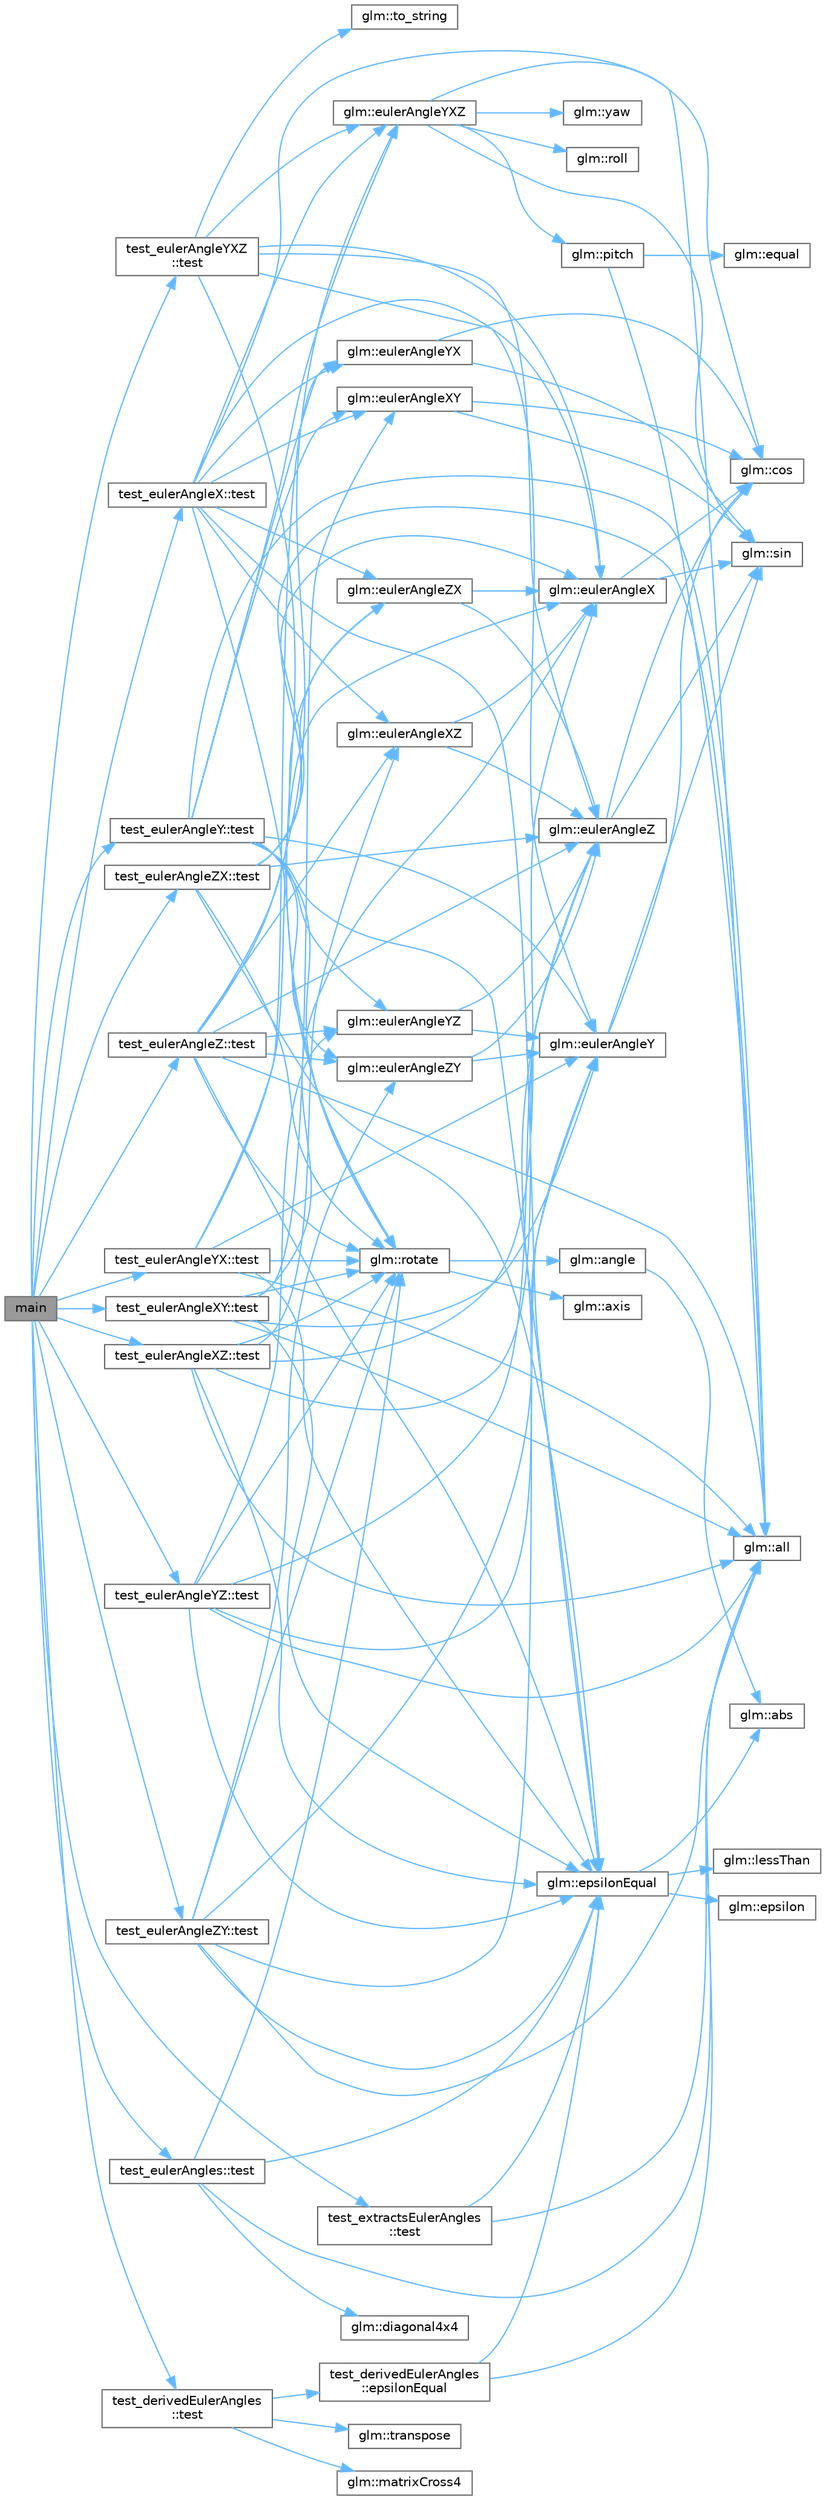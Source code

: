 digraph "main"
{
 // LATEX_PDF_SIZE
  bgcolor="transparent";
  edge [fontname=Helvetica,fontsize=10,labelfontname=Helvetica,labelfontsize=10];
  node [fontname=Helvetica,fontsize=10,shape=box,height=0.2,width=0.4];
  rankdir="LR";
  Node1 [id="Node000001",label="main",height=0.2,width=0.4,color="gray40", fillcolor="grey60", style="filled", fontcolor="black",tooltip=" "];
  Node1 -> Node2 [id="edge249_Node000001_Node000002",color="steelblue1",style="solid",tooltip=" "];
  Node2 [id="Node000002",label="test_eulerAngleX::test",height=0.2,width=0.4,color="grey40", fillcolor="white", style="filled",URL="$namespacetest__euler_angle_x.html#a29927bfd28a74b6e785bf69a62f0de43",tooltip=" "];
  Node2 -> Node3 [id="edge250_Node000002_Node000003",color="steelblue1",style="solid",tooltip=" "];
  Node3 [id="Node000003",label="glm::all",height=0.2,width=0.4,color="grey40", fillcolor="white", style="filled",URL="$group__core__func__vector__relational.html#ga87e53f50b679f5f95c5cb4780311b3dd",tooltip=" "];
  Node2 -> Node4 [id="edge251_Node000002_Node000004",color="steelblue1",style="solid",tooltip=" "];
  Node4 [id="Node000004",label="glm::epsilonEqual",height=0.2,width=0.4,color="grey40", fillcolor="white", style="filled",URL="$group__gtc__epsilon.html#ga7f8df975688289781ee26998c73d6798",tooltip=" "];
  Node4 -> Node5 [id="edge252_Node000004_Node000005",color="steelblue1",style="solid",tooltip=" "];
  Node5 [id="Node000005",label="glm::abs",height=0.2,width=0.4,color="grey40", fillcolor="white", style="filled",URL="$group__core__func__common.html#ga439e60a72eadecfeda2df5449c613a64",tooltip=" "];
  Node4 -> Node6 [id="edge253_Node000004_Node000006",color="steelblue1",style="solid",tooltip=" "];
  Node6 [id="Node000006",label="glm::epsilon",height=0.2,width=0.4,color="grey40", fillcolor="white", style="filled",URL="$group__ext__scalar__constants.html#ga2a1e57fc5592b69cfae84174cbfc9429",tooltip="Return the epsilon constant for floating point types."];
  Node4 -> Node7 [id="edge254_Node000004_Node000007",color="steelblue1",style="solid",tooltip=" "];
  Node7 [id="Node000007",label="glm::lessThan",height=0.2,width=0.4,color="grey40", fillcolor="white", style="filled",URL="$group__core__func__vector__relational.html#gaedc3a837f960109afe22ea3f267b9a19",tooltip=" "];
  Node2 -> Node8 [id="edge255_Node000002_Node000008",color="steelblue1",style="solid",tooltip=" "];
  Node8 [id="Node000008",label="glm::eulerAngleX",height=0.2,width=0.4,color="grey40", fillcolor="white", style="filled",URL="$group__gtx__euler__angles.html#ga6ddd62c69c42f6e0fb22260c59e11764",tooltip=" "];
  Node8 -> Node9 [id="edge256_Node000008_Node000009",color="steelblue1",style="solid",tooltip=" "];
  Node9 [id="Node000009",label="glm::cos",height=0.2,width=0.4,color="grey40", fillcolor="white", style="filled",URL="$group__core__func__trigonometric.html#ga54745147add8b4fa05642f5c71f6833e",tooltip=" "];
  Node8 -> Node10 [id="edge257_Node000008_Node000010",color="steelblue1",style="solid",tooltip=" "];
  Node10 [id="Node000010",label="glm::sin",height=0.2,width=0.4,color="grey40", fillcolor="white", style="filled",URL="$group__core__func__trigonometric.html#ga3fcdcfa2d2ac38de9ba1885cd1c79414",tooltip=" "];
  Node2 -> Node11 [id="edge258_Node000002_Node000011",color="steelblue1",style="solid",tooltip=" "];
  Node11 [id="Node000011",label="glm::eulerAngleXY",height=0.2,width=0.4,color="grey40", fillcolor="white", style="filled",URL="$group__gtx__euler__angles.html#ga215b970822b20b63611e0ad4f61e4afd",tooltip=" "];
  Node11 -> Node9 [id="edge259_Node000011_Node000009",color="steelblue1",style="solid",tooltip=" "];
  Node11 -> Node10 [id="edge260_Node000011_Node000010",color="steelblue1",style="solid",tooltip=" "];
  Node2 -> Node12 [id="edge261_Node000002_Node000012",color="steelblue1",style="solid",tooltip=" "];
  Node12 [id="Node000012",label="glm::eulerAngleXZ",height=0.2,width=0.4,color="grey40", fillcolor="white", style="filled",URL="$group__gtx__euler__angles.html#gaae63ce27584867e3f9d8889631060846",tooltip=" "];
  Node12 -> Node8 [id="edge262_Node000012_Node000008",color="steelblue1",style="solid",tooltip=" "];
  Node12 -> Node13 [id="edge263_Node000012_Node000013",color="steelblue1",style="solid",tooltip=" "];
  Node13 [id="Node000013",label="glm::eulerAngleZ",height=0.2,width=0.4,color="grey40", fillcolor="white", style="filled",URL="$group__gtx__euler__angles.html#ga8466b03295c03fe68d012b19373e1935",tooltip=" "];
  Node13 -> Node9 [id="edge264_Node000013_Node000009",color="steelblue1",style="solid",tooltip=" "];
  Node13 -> Node10 [id="edge265_Node000013_Node000010",color="steelblue1",style="solid",tooltip=" "];
  Node2 -> Node14 [id="edge266_Node000002_Node000014",color="steelblue1",style="solid",tooltip=" "];
  Node14 [id="Node000014",label="glm::eulerAngleYX",height=0.2,width=0.4,color="grey40", fillcolor="white", style="filled",URL="$group__gtx__euler__angles.html#gaebd29b1894276d6632fc299bbe7f081e",tooltip=" "];
  Node14 -> Node9 [id="edge267_Node000014_Node000009",color="steelblue1",style="solid",tooltip=" "];
  Node14 -> Node10 [id="edge268_Node000014_Node000010",color="steelblue1",style="solid",tooltip=" "];
  Node2 -> Node15 [id="edge269_Node000002_Node000015",color="steelblue1",style="solid",tooltip=" "];
  Node15 [id="Node000015",label="glm::eulerAngleYXZ",height=0.2,width=0.4,color="grey40", fillcolor="white", style="filled",URL="$group__gtx__euler__angles.html#ga3f6cc50ed7cea176ec4ef73a88d19b30",tooltip=" "];
  Node15 -> Node9 [id="edge270_Node000015_Node000009",color="steelblue1",style="solid",tooltip=" "];
  Node15 -> Node16 [id="edge271_Node000015_Node000016",color="steelblue1",style="solid",tooltip=" "];
  Node16 [id="Node000016",label="glm::pitch",height=0.2,width=0.4,color="grey40", fillcolor="white", style="filled",URL="$group__gtc__quaternion.html#ga7603e81477b46ddb448896909bc04928",tooltip=" "];
  Node16 -> Node3 [id="edge272_Node000016_Node000003",color="steelblue1",style="solid",tooltip=" "];
  Node16 -> Node17 [id="edge273_Node000016_Node000017",color="steelblue1",style="solid",tooltip=" "];
  Node17 [id="Node000017",label="glm::equal",height=0.2,width=0.4,color="grey40", fillcolor="white", style="filled",URL="$group__core__func__vector__relational.html#gaf539cf490630ba648dfd6e36aef910a1",tooltip=" "];
  Node15 -> Node18 [id="edge274_Node000015_Node000018",color="steelblue1",style="solid",tooltip=" "];
  Node18 [id="Node000018",label="glm::roll",height=0.2,width=0.4,color="grey40", fillcolor="white", style="filled",URL="$group__gtc__quaternion.html#ga0cc5ad970d0b00829b139fe0fe5a1e13",tooltip=" "];
  Node15 -> Node10 [id="edge275_Node000015_Node000010",color="steelblue1",style="solid",tooltip=" "];
  Node15 -> Node19 [id="edge276_Node000015_Node000019",color="steelblue1",style="solid",tooltip=" "];
  Node19 [id="Node000019",label="glm::yaw",height=0.2,width=0.4,color="grey40", fillcolor="white", style="filled",URL="$group__gtc__quaternion.html#ga8da38cdfdc452dafa660c2f46506bad5",tooltip=" "];
  Node2 -> Node20 [id="edge277_Node000002_Node000020",color="steelblue1",style="solid",tooltip=" "];
  Node20 [id="Node000020",label="glm::eulerAngleZX",height=0.2,width=0.4,color="grey40", fillcolor="white", style="filled",URL="$group__gtx__euler__angles.html#gaf7edd0bc96e86e0cf78a5369dbad1514",tooltip=" "];
  Node20 -> Node8 [id="edge278_Node000020_Node000008",color="steelblue1",style="solid",tooltip=" "];
  Node20 -> Node13 [id="edge279_Node000020_Node000013",color="steelblue1",style="solid",tooltip=" "];
  Node2 -> Node21 [id="edge280_Node000002_Node000021",color="steelblue1",style="solid",tooltip=" "];
  Node21 [id="Node000021",label="glm::rotate",height=0.2,width=0.4,color="grey40", fillcolor="white", style="filled",URL="$group__ext__matrix__transform.html#ga42613eb0c7deb5f5188fc159df6c8950",tooltip=" "];
  Node21 -> Node22 [id="edge281_Node000021_Node000022",color="steelblue1",style="solid",tooltip=" "];
  Node22 [id="Node000022",label="glm::angle",height=0.2,width=0.4,color="grey40", fillcolor="white", style="filled",URL="$group__ext__quaternion__trigonometric.html#ga8aa248b31d5ade470c87304df5eb7bd8",tooltip=" "];
  Node22 -> Node5 [id="edge282_Node000022_Node000005",color="steelblue1",style="solid",tooltip=" "];
  Node21 -> Node23 [id="edge283_Node000021_Node000023",color="steelblue1",style="solid",tooltip=" "];
  Node23 [id="Node000023",label="glm::axis",height=0.2,width=0.4,color="grey40", fillcolor="white", style="filled",URL="$group__ext__quaternion__trigonometric.html#gac2b65b953ea72827e172fc39035964a7",tooltip=" "];
  Node1 -> Node24 [id="edge284_Node000001_Node000024",color="steelblue1",style="solid",tooltip=" "];
  Node24 [id="Node000024",label="test_eulerAngleY::test",height=0.2,width=0.4,color="grey40", fillcolor="white", style="filled",URL="$namespacetest__euler_angle_y.html#afc84f914ee7ca893ee2fdbfae5dd6850",tooltip=" "];
  Node24 -> Node3 [id="edge285_Node000024_Node000003",color="steelblue1",style="solid",tooltip=" "];
  Node24 -> Node4 [id="edge286_Node000024_Node000004",color="steelblue1",style="solid",tooltip=" "];
  Node24 -> Node11 [id="edge287_Node000024_Node000011",color="steelblue1",style="solid",tooltip=" "];
  Node24 -> Node25 [id="edge288_Node000024_Node000025",color="steelblue1",style="solid",tooltip=" "];
  Node25 [id="Node000025",label="glm::eulerAngleY",height=0.2,width=0.4,color="grey40", fillcolor="white", style="filled",URL="$group__gtx__euler__angles.html#ga0a88d64e714bb232fd6a3722f17751a3",tooltip=" "];
  Node25 -> Node9 [id="edge289_Node000025_Node000009",color="steelblue1",style="solid",tooltip=" "];
  Node25 -> Node10 [id="edge290_Node000025_Node000010",color="steelblue1",style="solid",tooltip=" "];
  Node24 -> Node14 [id="edge291_Node000024_Node000014",color="steelblue1",style="solid",tooltip=" "];
  Node24 -> Node15 [id="edge292_Node000024_Node000015",color="steelblue1",style="solid",tooltip=" "];
  Node24 -> Node26 [id="edge293_Node000024_Node000026",color="steelblue1",style="solid",tooltip=" "];
  Node26 [id="Node000026",label="glm::eulerAngleYZ",height=0.2,width=0.4,color="grey40", fillcolor="white", style="filled",URL="$group__gtx__euler__angles.html#ga3d58cfed58182afcf60a1bb54e9adb8e",tooltip=" "];
  Node26 -> Node25 [id="edge294_Node000026_Node000025",color="steelblue1",style="solid",tooltip=" "];
  Node26 -> Node13 [id="edge295_Node000026_Node000013",color="steelblue1",style="solid",tooltip=" "];
  Node24 -> Node27 [id="edge296_Node000024_Node000027",color="steelblue1",style="solid",tooltip=" "];
  Node27 [id="Node000027",label="glm::eulerAngleZY",height=0.2,width=0.4,color="grey40", fillcolor="white", style="filled",URL="$group__gtx__euler__angles.html#gad9660d363649bd15ae8b24e04bea8a1a",tooltip=" "];
  Node27 -> Node25 [id="edge297_Node000027_Node000025",color="steelblue1",style="solid",tooltip=" "];
  Node27 -> Node13 [id="edge298_Node000027_Node000013",color="steelblue1",style="solid",tooltip=" "];
  Node24 -> Node21 [id="edge299_Node000024_Node000021",color="steelblue1",style="solid",tooltip=" "];
  Node1 -> Node28 [id="edge300_Node000001_Node000028",color="steelblue1",style="solid",tooltip=" "];
  Node28 [id="Node000028",label="test_eulerAngleZ::test",height=0.2,width=0.4,color="grey40", fillcolor="white", style="filled",URL="$namespacetest__euler_angle_z.html#a41fde8e06e1eb868ec213242617c9b35",tooltip=" "];
  Node28 -> Node3 [id="edge301_Node000028_Node000003",color="steelblue1",style="solid",tooltip=" "];
  Node28 -> Node4 [id="edge302_Node000028_Node000004",color="steelblue1",style="solid",tooltip=" "];
  Node28 -> Node12 [id="edge303_Node000028_Node000012",color="steelblue1",style="solid",tooltip=" "];
  Node28 -> Node15 [id="edge304_Node000028_Node000015",color="steelblue1",style="solid",tooltip=" "];
  Node28 -> Node26 [id="edge305_Node000028_Node000026",color="steelblue1",style="solid",tooltip=" "];
  Node28 -> Node13 [id="edge306_Node000028_Node000013",color="steelblue1",style="solid",tooltip=" "];
  Node28 -> Node20 [id="edge307_Node000028_Node000020",color="steelblue1",style="solid",tooltip=" "];
  Node28 -> Node27 [id="edge308_Node000028_Node000027",color="steelblue1",style="solid",tooltip=" "];
  Node28 -> Node21 [id="edge309_Node000028_Node000021",color="steelblue1",style="solid",tooltip=" "];
  Node1 -> Node29 [id="edge310_Node000001_Node000029",color="steelblue1",style="solid",tooltip=" "];
  Node29 [id="Node000029",label="test_eulerAngleXY::test",height=0.2,width=0.4,color="grey40", fillcolor="white", style="filled",URL="$namespacetest__euler_angle_x_y.html#a563fbc39cab17aa9808a0ffdc561593d",tooltip=" "];
  Node29 -> Node3 [id="edge311_Node000029_Node000003",color="steelblue1",style="solid",tooltip=" "];
  Node29 -> Node4 [id="edge312_Node000029_Node000004",color="steelblue1",style="solid",tooltip=" "];
  Node29 -> Node8 [id="edge313_Node000029_Node000008",color="steelblue1",style="solid",tooltip=" "];
  Node29 -> Node11 [id="edge314_Node000029_Node000011",color="steelblue1",style="solid",tooltip=" "];
  Node29 -> Node25 [id="edge315_Node000029_Node000025",color="steelblue1",style="solid",tooltip=" "];
  Node29 -> Node21 [id="edge316_Node000029_Node000021",color="steelblue1",style="solid",tooltip=" "];
  Node1 -> Node30 [id="edge317_Node000001_Node000030",color="steelblue1",style="solid",tooltip=" "];
  Node30 [id="Node000030",label="test_eulerAngleYX::test",height=0.2,width=0.4,color="grey40", fillcolor="white", style="filled",URL="$namespacetest__euler_angle_y_x.html#a01bb0e97e135011eed8e172254cf2406",tooltip=" "];
  Node30 -> Node3 [id="edge318_Node000030_Node000003",color="steelblue1",style="solid",tooltip=" "];
  Node30 -> Node4 [id="edge319_Node000030_Node000004",color="steelblue1",style="solid",tooltip=" "];
  Node30 -> Node8 [id="edge320_Node000030_Node000008",color="steelblue1",style="solid",tooltip=" "];
  Node30 -> Node25 [id="edge321_Node000030_Node000025",color="steelblue1",style="solid",tooltip=" "];
  Node30 -> Node14 [id="edge322_Node000030_Node000014",color="steelblue1",style="solid",tooltip=" "];
  Node30 -> Node21 [id="edge323_Node000030_Node000021",color="steelblue1",style="solid",tooltip=" "];
  Node1 -> Node31 [id="edge324_Node000001_Node000031",color="steelblue1",style="solid",tooltip=" "];
  Node31 [id="Node000031",label="test_eulerAngleXZ::test",height=0.2,width=0.4,color="grey40", fillcolor="white", style="filled",URL="$namespacetest__euler_angle_x_z.html#ac3fd49c5cc6e5724e97921c03d6a2af0",tooltip=" "];
  Node31 -> Node3 [id="edge325_Node000031_Node000003",color="steelblue1",style="solid",tooltip=" "];
  Node31 -> Node4 [id="edge326_Node000031_Node000004",color="steelblue1",style="solid",tooltip=" "];
  Node31 -> Node8 [id="edge327_Node000031_Node000008",color="steelblue1",style="solid",tooltip=" "];
  Node31 -> Node12 [id="edge328_Node000031_Node000012",color="steelblue1",style="solid",tooltip=" "];
  Node31 -> Node13 [id="edge329_Node000031_Node000013",color="steelblue1",style="solid",tooltip=" "];
  Node31 -> Node21 [id="edge330_Node000031_Node000021",color="steelblue1",style="solid",tooltip=" "];
  Node1 -> Node32 [id="edge331_Node000001_Node000032",color="steelblue1",style="solid",tooltip=" "];
  Node32 [id="Node000032",label="test_eulerAngleZX::test",height=0.2,width=0.4,color="grey40", fillcolor="white", style="filled",URL="$namespacetest__euler_angle_z_x.html#a2aa9839c45e12082db84727de664a08d",tooltip=" "];
  Node32 -> Node3 [id="edge332_Node000032_Node000003",color="steelblue1",style="solid",tooltip=" "];
  Node32 -> Node4 [id="edge333_Node000032_Node000004",color="steelblue1",style="solid",tooltip=" "];
  Node32 -> Node8 [id="edge334_Node000032_Node000008",color="steelblue1",style="solid",tooltip=" "];
  Node32 -> Node13 [id="edge335_Node000032_Node000013",color="steelblue1",style="solid",tooltip=" "];
  Node32 -> Node20 [id="edge336_Node000032_Node000020",color="steelblue1",style="solid",tooltip=" "];
  Node32 -> Node21 [id="edge337_Node000032_Node000021",color="steelblue1",style="solid",tooltip=" "];
  Node1 -> Node33 [id="edge338_Node000001_Node000033",color="steelblue1",style="solid",tooltip=" "];
  Node33 [id="Node000033",label="test_eulerAngleYZ::test",height=0.2,width=0.4,color="grey40", fillcolor="white", style="filled",URL="$namespacetest__euler_angle_y_z.html#a5aed7105e842838b700d5b8fd77594db",tooltip=" "];
  Node33 -> Node3 [id="edge339_Node000033_Node000003",color="steelblue1",style="solid",tooltip=" "];
  Node33 -> Node4 [id="edge340_Node000033_Node000004",color="steelblue1",style="solid",tooltip=" "];
  Node33 -> Node25 [id="edge341_Node000033_Node000025",color="steelblue1",style="solid",tooltip=" "];
  Node33 -> Node26 [id="edge342_Node000033_Node000026",color="steelblue1",style="solid",tooltip=" "];
  Node33 -> Node13 [id="edge343_Node000033_Node000013",color="steelblue1",style="solid",tooltip=" "];
  Node33 -> Node21 [id="edge344_Node000033_Node000021",color="steelblue1",style="solid",tooltip=" "];
  Node1 -> Node34 [id="edge345_Node000001_Node000034",color="steelblue1",style="solid",tooltip=" "];
  Node34 [id="Node000034",label="test_eulerAngleZY::test",height=0.2,width=0.4,color="grey40", fillcolor="white", style="filled",URL="$namespacetest__euler_angle_z_y.html#aa01c439a3565e0b078f749e2ca275cac",tooltip=" "];
  Node34 -> Node3 [id="edge346_Node000034_Node000003",color="steelblue1",style="solid",tooltip=" "];
  Node34 -> Node4 [id="edge347_Node000034_Node000004",color="steelblue1",style="solid",tooltip=" "];
  Node34 -> Node25 [id="edge348_Node000034_Node000025",color="steelblue1",style="solid",tooltip=" "];
  Node34 -> Node13 [id="edge349_Node000034_Node000013",color="steelblue1",style="solid",tooltip=" "];
  Node34 -> Node27 [id="edge350_Node000034_Node000027",color="steelblue1",style="solid",tooltip=" "];
  Node34 -> Node21 [id="edge351_Node000034_Node000021",color="steelblue1",style="solid",tooltip=" "];
  Node1 -> Node35 [id="edge352_Node000001_Node000035",color="steelblue1",style="solid",tooltip=" "];
  Node35 [id="Node000035",label="test_eulerAngleYXZ\l::test",height=0.2,width=0.4,color="grey40", fillcolor="white", style="filled",URL="$namespacetest__euler_angle_y_x_z.html#af8fd87ad0b0cb30d100219581c254643",tooltip=" "];
  Node35 -> Node8 [id="edge353_Node000035_Node000008",color="steelblue1",style="solid",tooltip=" "];
  Node35 -> Node25 [id="edge354_Node000035_Node000025",color="steelblue1",style="solid",tooltip=" "];
  Node35 -> Node15 [id="edge355_Node000035_Node000015",color="steelblue1",style="solid",tooltip=" "];
  Node35 -> Node13 [id="edge356_Node000035_Node000013",color="steelblue1",style="solid",tooltip=" "];
  Node35 -> Node21 [id="edge357_Node000035_Node000021",color="steelblue1",style="solid",tooltip=" "];
  Node35 -> Node36 [id="edge358_Node000035_Node000036",color="steelblue1",style="solid",tooltip=" "];
  Node36 [id="Node000036",label="glm::to_string",height=0.2,width=0.4,color="grey40", fillcolor="white", style="filled",URL="$group__gtx__string__cast.html#ga8f0dced1fd45e67e2d77e80ab93c7af5",tooltip=" "];
  Node1 -> Node37 [id="edge359_Node000001_Node000037",color="steelblue1",style="solid",tooltip=" "];
  Node37 [id="Node000037",label="test_derivedEulerAngles\l::test",height=0.2,width=0.4,color="grey40", fillcolor="white", style="filled",URL="$namespacetest__derived_euler_angles.html#ae9fc7b20071f4f758c566b057903090e",tooltip=" "];
  Node37 -> Node38 [id="edge360_Node000037_Node000038",color="steelblue1",style="solid",tooltip=" "];
  Node38 [id="Node000038",label="test_derivedEulerAngles\l::epsilonEqual",height=0.2,width=0.4,color="grey40", fillcolor="white", style="filled",URL="$namespacetest__derived_euler_angles.html#acaf3bf1b20ad39ca8663c2e75334dda0",tooltip=" "];
  Node38 -> Node3 [id="edge361_Node000038_Node000003",color="steelblue1",style="solid",tooltip=" "];
  Node38 -> Node4 [id="edge362_Node000038_Node000004",color="steelblue1",style="solid",tooltip=" "];
  Node37 -> Node39 [id="edge363_Node000037_Node000039",color="steelblue1",style="solid",tooltip=" "];
  Node39 [id="Node000039",label="glm::matrixCross4",height=0.2,width=0.4,color="grey40", fillcolor="white", style="filled",URL="$group__gtx__matrix__cross__product.html#ga09b5dccce5fe390e24d8293a6e2cdc33",tooltip=" "];
  Node37 -> Node40 [id="edge364_Node000037_Node000040",color="steelblue1",style="solid",tooltip=" "];
  Node40 [id="Node000040",label="glm::transpose",height=0.2,width=0.4,color="grey40", fillcolor="white", style="filled",URL="$group__core__func__matrix.html#ga4d251df5957b62996391bccb61cc9974",tooltip=" "];
  Node1 -> Node41 [id="edge365_Node000001_Node000041",color="steelblue1",style="solid",tooltip=" "];
  Node41 [id="Node000041",label="test_extractsEulerAngles\l::test",height=0.2,width=0.4,color="grey40", fillcolor="white", style="filled",URL="$namespacetest__extracts_euler_angles.html#a874374838683e37d36d808893f779d98",tooltip=" "];
  Node41 -> Node3 [id="edge366_Node000041_Node000003",color="steelblue1",style="solid",tooltip=" "];
  Node41 -> Node4 [id="edge367_Node000041_Node000004",color="steelblue1",style="solid",tooltip=" "];
  Node1 -> Node42 [id="edge368_Node000001_Node000042",color="steelblue1",style="solid",tooltip=" "];
  Node42 [id="Node000042",label="test_eulerAngles::test",height=0.2,width=0.4,color="grey40", fillcolor="white", style="filled",URL="$namespacetest__euler_angles.html#a6ffd249b45016cdfcd84e64e71520670",tooltip=" "];
  Node42 -> Node3 [id="edge369_Node000042_Node000003",color="steelblue1",style="solid",tooltip=" "];
  Node42 -> Node43 [id="edge370_Node000042_Node000043",color="steelblue1",style="solid",tooltip=" "];
  Node43 [id="Node000043",label="glm::diagonal4x4",height=0.2,width=0.4,color="grey40", fillcolor="white", style="filled",URL="$group__gtx__matrix__operation.html#ga0fb3fe6e9574daed7607107ce887a5d0",tooltip=" "];
  Node42 -> Node4 [id="edge371_Node000042_Node000004",color="steelblue1",style="solid",tooltip=" "];
  Node42 -> Node21 [id="edge372_Node000042_Node000021",color="steelblue1",style="solid",tooltip=" "];
}
